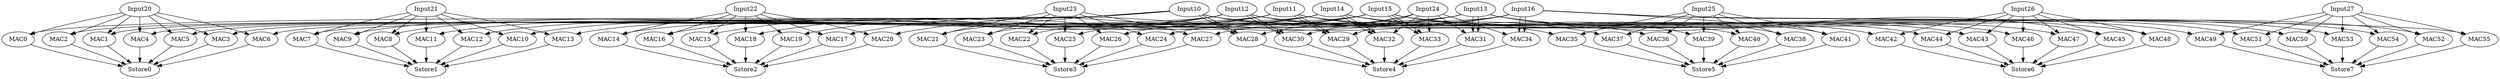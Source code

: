 Digraph G {
Input10[opcode=input, ref_name="A0", size=7750, offset="0, 0", pattern="2, 5, 54, 5, 1666, 4, -6020, 27, -6012, 4"];
Input11[opcode=input, ref_name="A1", size=7750, offset="0, 248", pattern="2, 5, 54, 5, 1666, 4, -6020, 27, -6012, 4"];
Input12[opcode=input, ref_name="A2", size=7750, offset="0, 496", pattern="2, 5, 54, 5, 1666, 4, -6020, 27, -6012, 4"];
Input13[opcode=input, ref_name="A3", size=7750, offset="0, 744", pattern="2, 5, 54, 5, 1666, 4, -6020, 27, -6012, 4"];
Input14[opcode=input, ref_name="A4", size=7750, offset="0, 992", pattern="2, 5, 54, 5, 1666, 4, -6020, 27, -6012, 4"];
Input15[opcode=input, ref_name="A5", size=7750, offset="0, 1240", pattern="2, 5, 54, 5, 1666, 4, -6020, 27, -6012, 4"];
Input16[opcode=input, ref_name="A6", size=7750, offset="0, 1488", pattern="2, 5, 54, 5, 1666, 4, -6020, 27, -6012, 4"];
Input20[opcode=input, ref_name="W0", size=200, offset="0, 0", pattern="2, 5, 2, 5, 2, 4, -198, 27, -198, 4"];
Input21[opcode=input, ref_name="W1", size=200, offset="0, 0", pattern="2, 5, 2, 5, 2, 4, -198, 27, -198, 4"];
Input22[opcode=input, ref_name="W2", size=200, offset="0, 0", pattern="2, 5, 2, 5, 2, 4, -198, 27, -198, 4"];
Input23[opcode=input, ref_name="W3", size=200, offset="0, 0", pattern="2, 5, 2, 5, 2, 4, -198, 27, -198, 4"];
Input24[opcode=input, ref_name="W4", size=200, offset="0, 0", pattern="2, 5, 2, 5, 2, 4, -198, 27, -198, 4"];
Input25[opcode=input, ref_name="W5", size=200, offset="0, 0", pattern="2, 5, 2, 5, 2, 4, -198, 27, -198, 4"];
Input26[opcode=input, ref_name="W6", size=200, offset="0, 0", pattern="2, 5, 2, 5, 2, 4, -198, 27, -198, 4"];
Input27[opcode=input, ref_name="W7", size=200, offset="0, 0", pattern="2, 5, 2, 5, 2, 4, -198, 27, -198, 4"];
Sstore0[opcode=sstore, ref_name="B0", size=1458, offset="0, 0", pattern="216, 7, -1294, 108", serial="7, 100, 7, 1"];
Sstore1[opcode=sstore, ref_name="B1", size=1458, offset="0, 0", pattern="216, 7, -1294, 108", serial="7, 100, 7, 1"];
Sstore2[opcode=sstore, ref_name="B2", size=1458, offset="0, 0", pattern="216, 7, -1294, 108", serial="7, 100, 7, 1"];
Sstore3[opcode=sstore, ref_name="B3", size=1458, offset="0, 0", pattern="216, 7, -1294, 108", serial="7, 100, 7, 1"];
Sstore4[opcode=sstore, ref_name="B4", size=1458, offset="0, 0", pattern="216, 7, -1294, 108", serial="7, 100, 7, 1"];
Sstore5[opcode=sstore, ref_name="B5", size=1458, offset="0, 0", pattern="216, 7, -1294, 108", serial="7, 100, 7, 1"];
Sstore6[opcode=sstore, ref_name="B6", size=1458, offset="0, 0", pattern="216, 7, -1294, 108", serial="7, 100, 7, 1"];
Sstore7[opcode=sstore, ref_name="B7", size=1458, offset="0, 0", pattern="216, 7, -1294, 108", serial="7, 100, 7, 1"];
MAC0[opcode=mac, acc_params="0, 100, 1, 108", acc_first=1];
MAC1[opcode=mac, acc_params="0, 100, 1, 108", acc_first=1];
MAC2[opcode=mac, acc_params="0, 100, 1, 108", acc_first=1];
MAC3[opcode=mac, acc_params="0, 100, 1, 108", acc_first=1];
MAC4[opcode=mac, acc_params="0, 100, 1, 108", acc_first=1];
MAC5[opcode=mac, acc_params="0, 100, 1, 108", acc_first=1];
MAC6[opcode=mac, acc_params="0, 100, 1, 108", acc_first=1];
MAC7[opcode=mac, acc_params="0, 100, 1, 108", acc_first=1];
MAC8[opcode=mac, acc_params="0, 100, 1, 108", acc_first=1];
MAC9[opcode=mac, acc_params="0, 100, 1, 108", acc_first=1];
MAC10[opcode=mac, acc_params="0, 100, 1, 108", acc_first=1];
MAC11[opcode=mac, acc_params="0, 100, 1, 108", acc_first=1];
MAC12[opcode=mac, acc_params="0, 100, 1, 108", acc_first=1];
MAC13[opcode=mac, acc_params="0, 100, 1, 108", acc_first=1];
MAC14[opcode=mac, acc_params="0, 100, 1, 108", acc_first=1];
MAC15[opcode=mac, acc_params="0, 100, 1, 108", acc_first=1];
MAC16[opcode=mac, acc_params="0, 100, 1, 108", acc_first=1];
MAC17[opcode=mac, acc_params="0, 100, 1, 108", acc_first=1];
MAC18[opcode=mac, acc_params="0, 100, 1, 108", acc_first=1];
MAC19[opcode=mac, acc_params="0, 100, 1, 108", acc_first=1];
MAC20[opcode=mac, acc_params="0, 100, 1, 108", acc_first=1];
MAC21[opcode=mac, acc_params="0, 100, 1, 108", acc_first=1];
MAC22[opcode=mac, acc_params="0, 100, 1, 108", acc_first=1];
MAC23[opcode=mac, acc_params="0, 100, 1, 108", acc_first=1];
MAC24[opcode=mac, acc_params="0, 100, 1, 108", acc_first=1];
MAC25[opcode=mac, acc_params="0, 100, 1, 108", acc_first=1];
MAC26[opcode=mac, acc_params="0, 100, 1, 108", acc_first=1];
MAC27[opcode=mac, acc_params="0, 100, 1, 108", acc_first=1];
MAC28[opcode=mac, acc_params="0, 100, 1, 108", acc_first=1];
MAC29[opcode=mac, acc_params="0, 100, 1, 108", acc_first=1];
MAC30[opcode=mac, acc_params="0, 100, 1, 108", acc_first=1];
MAC31[opcode=mac, acc_params="0, 100, 1, 108", acc_first=1];
MAC32[opcode=mac, acc_params="0, 100, 1, 108", acc_first=1];
MAC33[opcode=mac, acc_params="0, 100, 1, 108", acc_first=1];
MAC34[opcode=mac, acc_params="0, 100, 1, 108", acc_first=1];
MAC35[opcode=mac, acc_params="0, 100, 1, 108", acc_first=1];
MAC36[opcode=mac, acc_params="0, 100, 1, 108", acc_first=1];
MAC37[opcode=mac, acc_params="0, 100, 1, 108", acc_first=1];
MAC38[opcode=mac, acc_params="0, 100, 1, 108", acc_first=1];
MAC39[opcode=mac, acc_params="0, 100, 1, 108", acc_first=1];
MAC40[opcode=mac, acc_params="0, 100, 1, 108", acc_first=1];
MAC41[opcode=mac, acc_params="0, 100, 1, 108", acc_first=1];
MAC42[opcode=mac, acc_params="0, 100, 1, 108", acc_first=1];
MAC43[opcode=mac, acc_params="0, 100, 1, 108", acc_first=1];
MAC44[opcode=mac, acc_params="0, 100, 1, 108", acc_first=1];
MAC45[opcode=mac, acc_params="0, 100, 1, 108", acc_first=1];
MAC46[opcode=mac, acc_params="0, 100, 1, 108", acc_first=1];
MAC47[opcode=mac, acc_params="0, 100, 1, 108", acc_first=1];
MAC48[opcode=mac, acc_params="0, 100, 1, 108", acc_first=1];
MAC49[opcode=mac, acc_params="0, 100, 1, 108", acc_first=1];
MAC50[opcode=mac, acc_params="0, 100, 1, 108", acc_first=1];
MAC51[opcode=mac, acc_params="0, 100, 1, 108", acc_first=1];
MAC52[opcode=mac, acc_params="0, 100, 1, 108", acc_first=1];
MAC53[opcode=mac, acc_params="0, 100, 1, 108", acc_first=1];
MAC54[opcode=mac, acc_params="0, 100, 1, 108", acc_first=1];
MAC55[opcode=mac, acc_params="0, 100, 1, 108", acc_first=1];
Input10->MAC0[operand=0];
Input11->MAC1[operand=0];
Input12->MAC2[operand=0];
Input13->MAC3[operand=0];
Input14->MAC4[operand=0];
Input15->MAC5[operand=0];
Input16->MAC6[operand=0];
Input10->MAC7[operand=0];
Input11->MAC8[operand=0];
Input12->MAC9[operand=0];
Input13->MAC10[operand=0];
Input14->MAC11[operand=0];
Input15->MAC12[operand=0];
Input16->MAC13[operand=0];
Input10->MAC14[operand=0];
Input11->MAC15[operand=0];
Input12->MAC16[operand=0];
Input13->MAC17[operand=0];
Input14->MAC18[operand=0];
Input15->MAC19[operand=0];
Input16->MAC20[operand=0];
Input10->MAC21[operand=0];
Input11->MAC22[operand=0];
Input12->MAC23[operand=0];
Input13->MAC24[operand=0];
Input14->MAC25[operand=0];
Input15->MAC26[operand=0];
Input16->MAC27[operand=0];
Input10->MAC28[operand=0];
Input11->MAC29[operand=0];
Input12->MAC30[operand=0];
Input13->MAC31[operand=0];
Input14->MAC32[operand=0];
Input15->MAC33[operand=0];
Input16->MAC34[operand=0];
Input10->MAC28[operand=0];
Input11->MAC29[operand=0];
Input12->MAC30[operand=0];
Input13->MAC31[operand=0];
Input14->MAC32[operand=0];
Input15->MAC33[operand=0];
Input16->MAC34[operand=0];
Input10->MAC35[operand=0];
Input11->MAC36[operand=0];
Input12->MAC37[operand=0];
Input13->MAC38[operand=0];
Input14->MAC39[operand=0];
Input15->MAC40[operand=0];
Input16->MAC41[operand=0];
Input10->MAC42[operand=0];
Input11->MAC43[operand=0];
Input12->MAC44[operand=0];
Input13->MAC45[operand=0];
Input14->MAC46[operand=0];
Input15->MAC47[operand=0];
Input16->MAC48[operand=0];
Input10->MAC49[operand=0];
Input11->MAC50[operand=0];
Input12->MAC51[operand=0];
Input13->MAC52[operand=0];
Input14->MAC53[operand=0];
Input15->MAC54[operand=0];
Input16->MAC55[operand=0];
Input20->MAC0[operand=1];
Input20->MAC1[operand=1];
Input20->MAC2[operand=1];
Input20->MAC3[operand=1];
Input20->MAC4[operand=1];
Input20->MAC5[operand=1];
Input20->MAC6[operand=1];
Input21->MAC7[operand=1];
Input21->MAC8[operand=1];
Input21->MAC9[operand=1];
Input21->MAC10[operand=1];
Input21->MAC11[operand=1];
Input21->MAC12[operand=1];
Input21->MAC13[operand=1];
Input22->MAC14[operand=1];
Input22->MAC15[operand=1];
Input22->MAC16[operand=1];
Input22->MAC17[operand=1];
Input22->MAC18[operand=1];
Input22->MAC19[operand=1];
Input22->MAC20[operand=1];
Input23->MAC21[operand=1];
Input23->MAC22[operand=1];
Input23->MAC23[operand=1];
Input23->MAC24[operand=1];
Input23->MAC25[operand=1];
Input23->MAC26[operand=1];
Input23->MAC27[operand=1];
Input24->MAC28[operand=1];
Input24->MAC29[operand=1];
Input24->MAC30[operand=1];
Input24->MAC31[operand=1];
Input24->MAC32[operand=1];
Input24->MAC33[operand=1];
Input24->MAC34[operand=1];
Input25->MAC35[operand=1];
Input25->MAC36[operand=1];
Input25->MAC37[operand=1];
Input25->MAC38[operand=1];
Input25->MAC39[operand=1];
Input25->MAC40[operand=1];
Input25->MAC41[operand=1];
Input26->MAC42[operand=1];
Input26->MAC43[operand=1];
Input26->MAC44[operand=1];
Input26->MAC45[operand=1];
Input26->MAC46[operand=1];
Input26->MAC47[operand=1];
Input26->MAC48[operand=1];
Input27->MAC49[operand=1];
Input27->MAC50[operand=1];
Input27->MAC51[operand=1];
Input27->MAC52[operand=1];
Input27->MAC53[operand=1];
Input27->MAC54[operand=1];
Input27->MAC55[operand=1];
MAC0->Sstore0[operand=0];
MAC1->Sstore0[operand=1];
MAC2->Sstore0[operand=2];
MAC3->Sstore0[operand=3];
MAC4->Sstore0[operand=4];
MAC5->Sstore0[operand=5];
MAC6->Sstore0[operand=6];
MAC7->Sstore1[operand=0];
MAC8->Sstore1[operand=1];
MAC9->Sstore1[operand=2];
MAC10->Sstore1[operand=3];
MAC11->Sstore1[operand=4];
MAC12->Sstore1[operand=5];
MAC13->Sstore1[operand=6];
MAC14->Sstore2[operand=0];
MAC15->Sstore2[operand=1];
MAC16->Sstore2[operand=2];
MAC17->Sstore2[operand=3];
MAC18->Sstore2[operand=4];
MAC19->Sstore2[operand=5];
MAC20->Sstore2[operand=6];
MAC21->Sstore3[operand=0];
MAC22->Sstore3[operand=1];
MAC23->Sstore3[operand=2];
MAC24->Sstore3[operand=3];
MAC25->Sstore3[operand=4];
MAC26->Sstore3[operand=5];
MAC27->Sstore3[operand=6];
MAC28->Sstore4[operand=0];
MAC29->Sstore4[operand=1];
MAC30->Sstore4[operand=2];
MAC31->Sstore4[operand=3];
MAC32->Sstore4[operand=4];
MAC33->Sstore4[operand=5];
MAC34->Sstore4[operand=6];
MAC35->Sstore5[operand=0];
MAC36->Sstore5[operand=1];
MAC37->Sstore5[operand=2];
MAC38->Sstore5[operand=3];
MAC39->Sstore5[operand=4];
MAC40->Sstore5[operand=5];
MAC41->Sstore5[operand=6];
MAC42->Sstore6[operand=0];
MAC43->Sstore6[operand=1];
MAC44->Sstore6[operand=2];
MAC45->Sstore6[operand=3];
MAC46->Sstore6[operand=4];
MAC47->Sstore6[operand=5];
MAC48->Sstore6[operand=6];
MAC49->Sstore7[operand=0];
MAC50->Sstore7[operand=1];
MAC51->Sstore7[operand=2];
MAC52->Sstore7[operand=3];
MAC53->Sstore7[operand=4];
MAC54->Sstore7[operand=5];
MAC55->Sstore7[operand=6];
}
